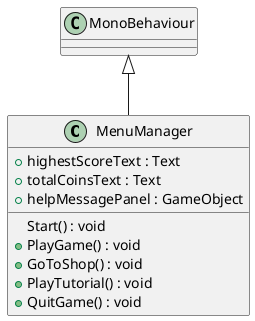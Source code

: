 @startuml
class MenuManager {
    + highestScoreText : Text
    + totalCoinsText : Text
    + helpMessagePanel : GameObject
    Start() : void
    + PlayGame() : void
    + GoToShop() : void
    + PlayTutorial() : void
    + QuitGame() : void
}
MonoBehaviour <|-- MenuManager
@enduml
